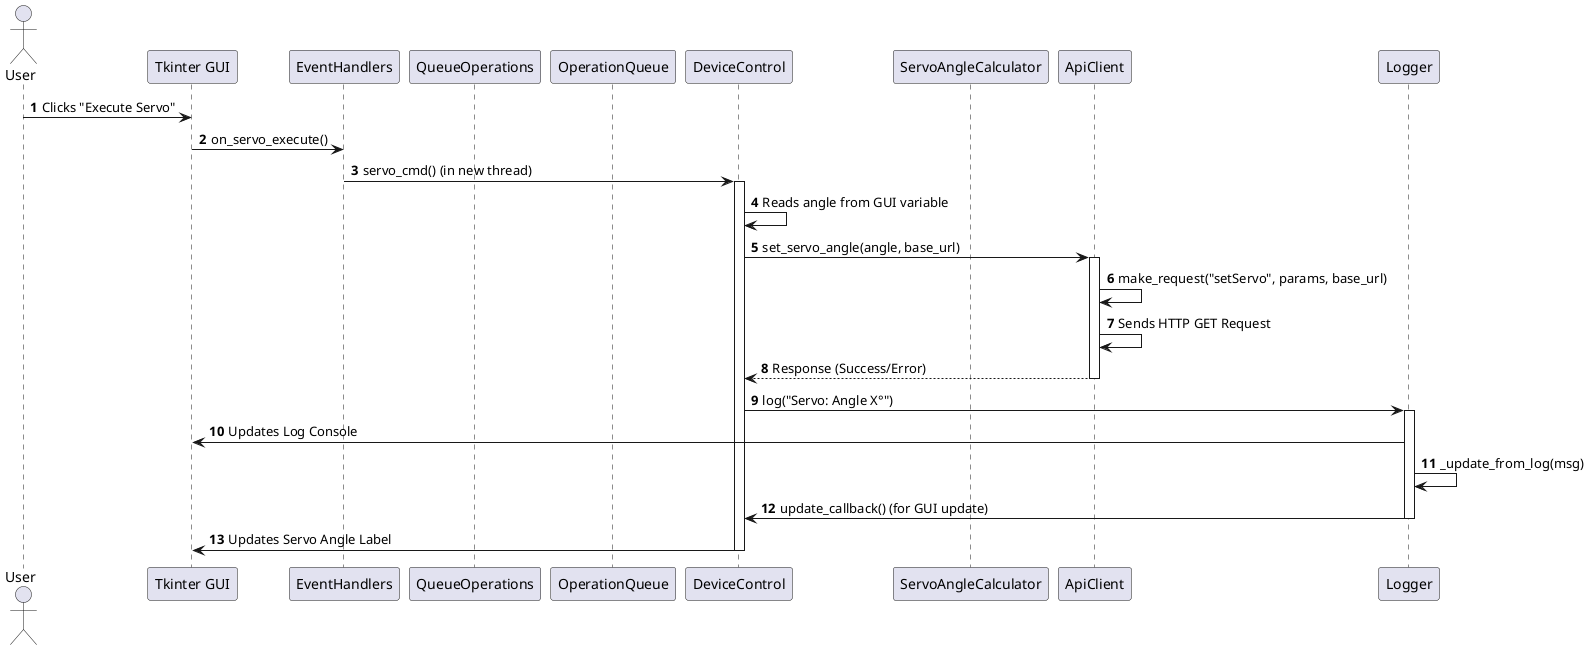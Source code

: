 @startuml execution_servo
autonumber
actor User
participant GUI as "Tkinter GUI"
participant EH as "EventHandlers"
participant QO as "QueueOperations"
participant OQ as "OperationQueue"
participant DC as "DeviceControl"
participant SAC as "ServoAngleCalculator"
participant API as "ApiClient"
participant Logger

User -> GUI : Clicks "Execute Servo"
GUI -> EH : on_servo_execute()
EH -> DC : servo_cmd() (in new thread)

activate DC
DC -> DC : Reads angle from GUI variable
DC -> API : set_servo_angle(angle, base_url)
activate API
API -> API : make_request("setServo", params, base_url)
API -> API : Sends HTTP GET Request
API --> DC : Response (Success/Error)
deactivate API

DC -> Logger : log("Servo: Angle X°")
activate Logger
Logger -> GUI : Updates Log Console
Logger -> Logger : _update_from_log(msg)
Logger -> DC : update_callback() (for GUI update)
deactivate Logger

DC -> GUI : Updates Servo Angle Label
deactivate DC

@enduml